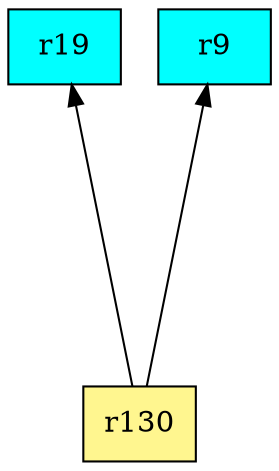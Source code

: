digraph G {
rankdir=BT;ranksep="2.0";
"r130" [shape=record,fillcolor=khaki1,style=filled,label="{r130}"];
"r19" [shape=record,fillcolor=cyan,style=filled,label="{r19}"];
"r9" [shape=record,fillcolor=cyan,style=filled,label="{r9}"];
"r130" -> "r9"
"r130" -> "r19"
}